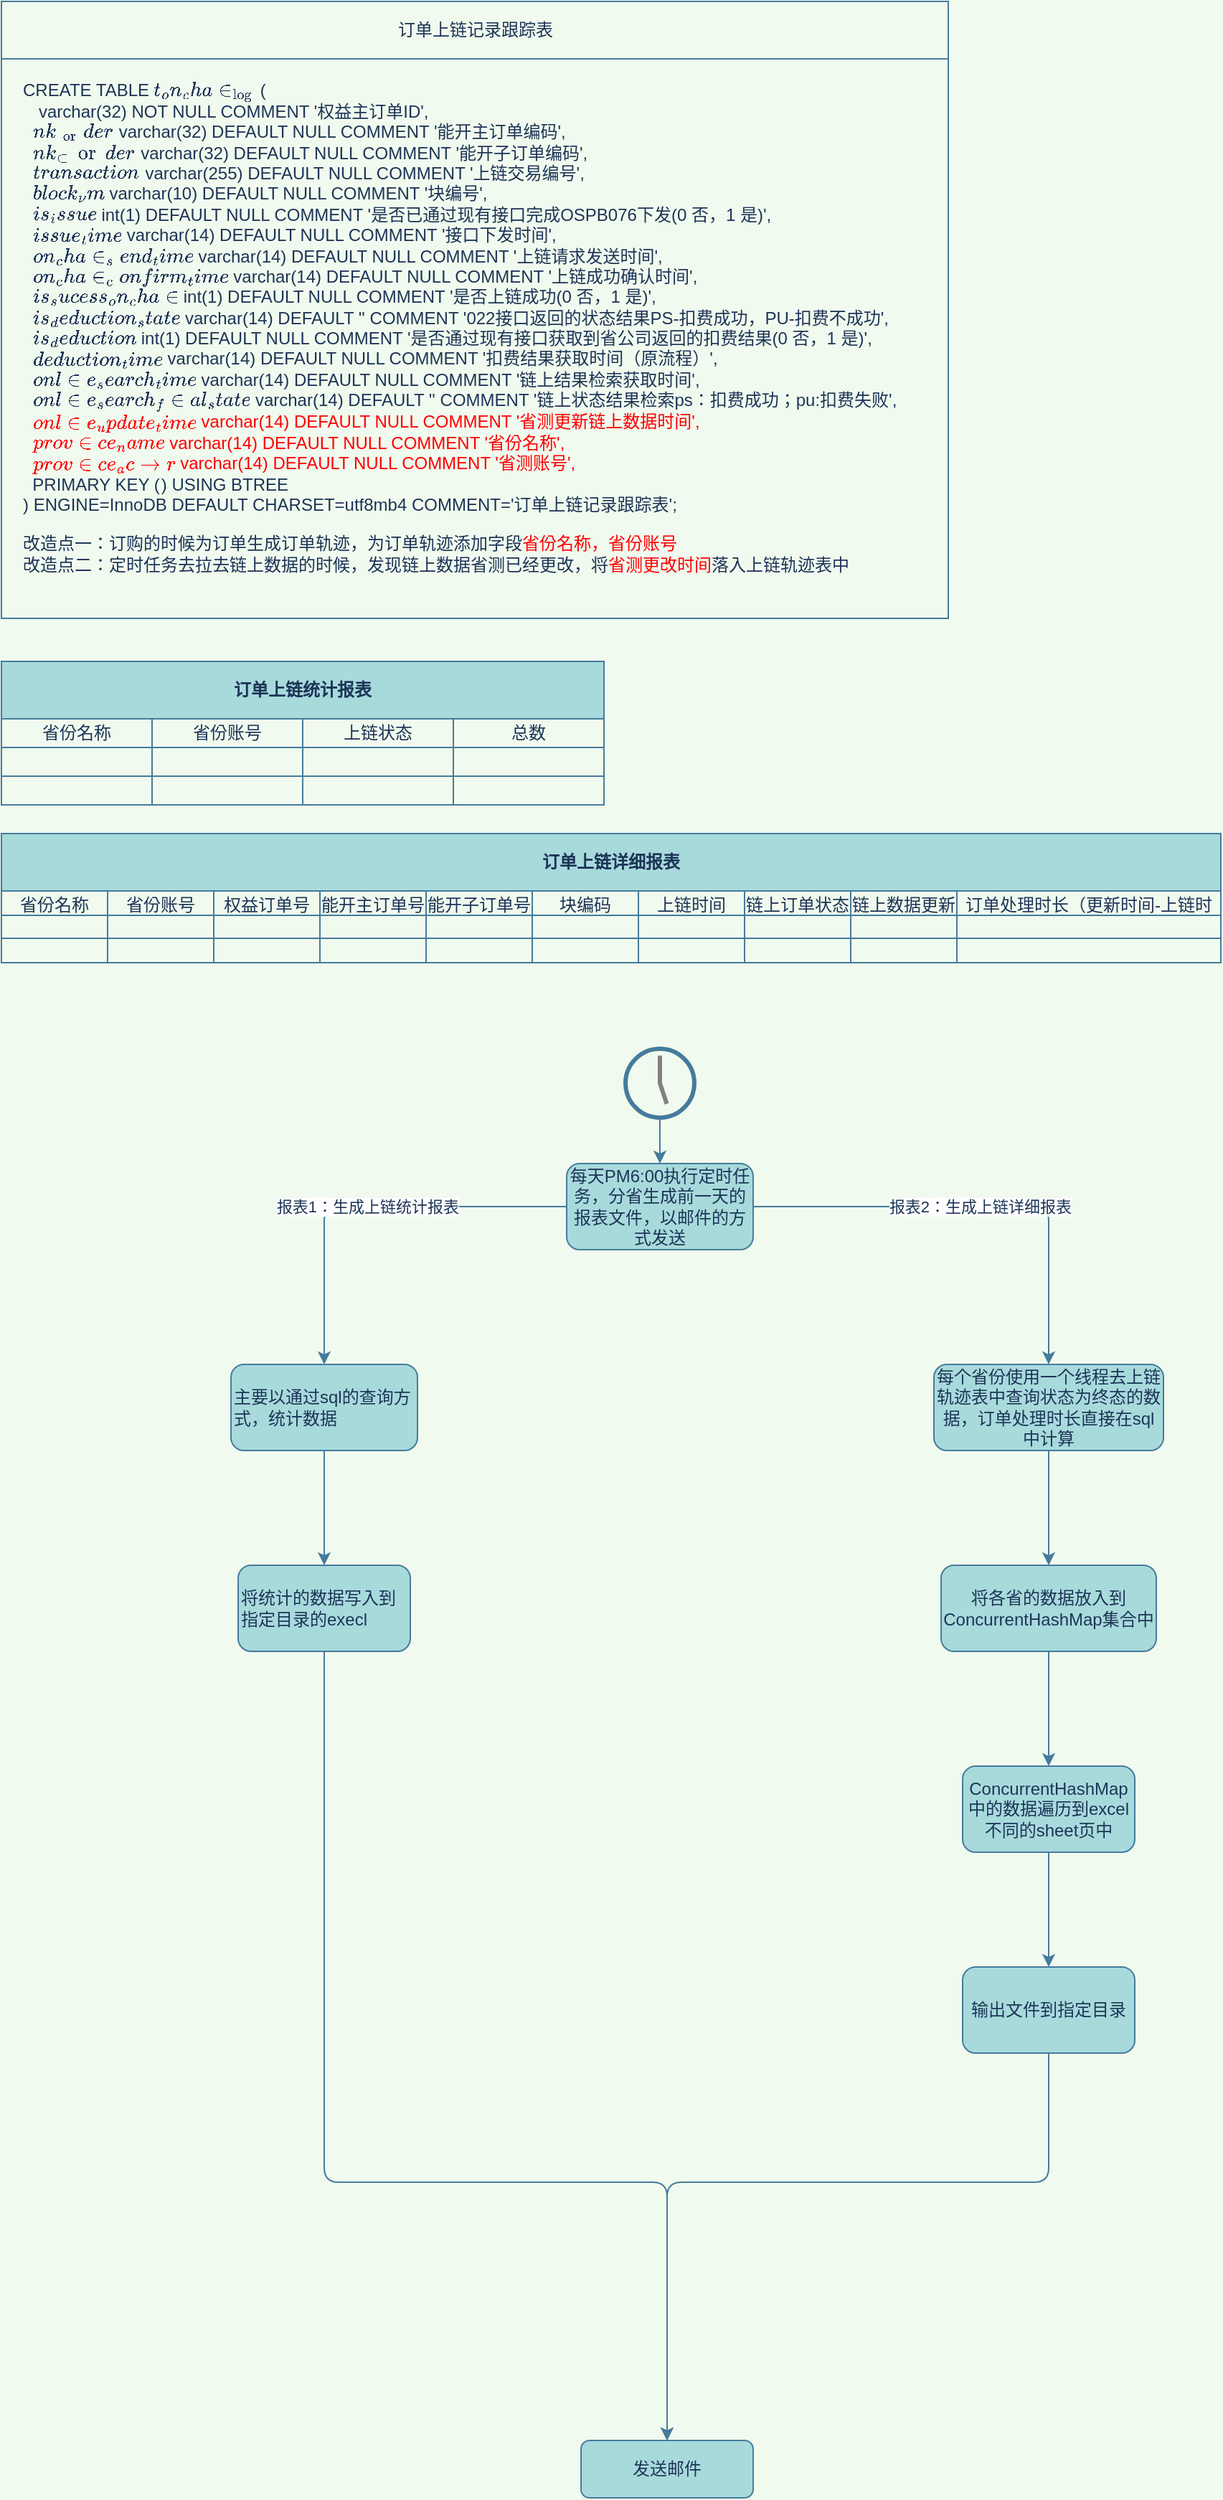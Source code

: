 <mxfile version="13.11.0" type="github">
  <diagram id="C5RBs43oDa-KdzZeNtuy" name="Page-1">
    <mxGraphModel dx="1182" dy="1785" grid="1" gridSize="10" guides="1" tooltips="1" connect="1" arrows="1" fold="1" page="1" pageScale="1" pageWidth="827" pageHeight="1169" background="#F1FAEE" math="0" shadow="0">
      <root>
        <mxCell id="WIyWlLk6GJQsqaUBKTNV-0" />
        <mxCell id="WIyWlLk6GJQsqaUBKTNV-1" parent="WIyWlLk6GJQsqaUBKTNV-0" />
        <UserObject label="报表1：生成上链统计报表" id="hnCcET9oKe7-5iIsfZf4-159">
          <mxCell style="edgeStyle=orthogonalEdgeStyle;curved=0;rounded=1;sketch=0;orthogonalLoop=1;jettySize=auto;html=1;strokeColor=#457B9D;fillColor=#A8DADC;fontColor=#1D3557;" edge="1" parent="WIyWlLk6GJQsqaUBKTNV-1" source="WIyWlLk6GJQsqaUBKTNV-3" target="hnCcET9oKe7-5iIsfZf4-158">
            <mxGeometry relative="1" as="geometry" />
          </mxCell>
        </UserObject>
        <mxCell id="hnCcET9oKe7-5iIsfZf4-161" value="报表2：生成上链详细报表" style="edgeStyle=orthogonalEdgeStyle;curved=0;rounded=1;sketch=0;orthogonalLoop=1;jettySize=auto;html=1;strokeColor=#457B9D;fillColor=#A8DADC;fontColor=#1D3557;" edge="1" parent="WIyWlLk6GJQsqaUBKTNV-1" source="WIyWlLk6GJQsqaUBKTNV-3" target="hnCcET9oKe7-5iIsfZf4-160">
          <mxGeometry relative="1" as="geometry" />
        </mxCell>
        <mxCell id="WIyWlLk6GJQsqaUBKTNV-3" value="每天PM6:00执行定时任务，分省生成前一天的报表文件，以邮件的方式发送" style="rounded=1;whiteSpace=wrap;html=1;fontSize=12;glass=0;strokeWidth=1;shadow=0;fillColor=#A8DADC;strokeColor=#457B9D;fontColor=#1D3557;" parent="WIyWlLk6GJQsqaUBKTNV-1" vertex="1">
          <mxGeometry x="414" y="80" width="130" height="60" as="geometry" />
        </mxCell>
        <mxCell id="WIyWlLk6GJQsqaUBKTNV-11" value="发送邮件" style="rounded=1;whiteSpace=wrap;html=1;fontSize=12;glass=0;strokeWidth=1;shadow=0;fillColor=#A8DADC;strokeColor=#457B9D;fontColor=#1D3557;" parent="WIyWlLk6GJQsqaUBKTNV-1" vertex="1">
          <mxGeometry x="424" y="970" width="120" height="40" as="geometry" />
        </mxCell>
        <mxCell id="hnCcET9oKe7-5iIsfZf4-0" value="订单上链统计报表" style="shape=table;html=1;whiteSpace=wrap;startSize=40;container=1;collapsible=0;childLayout=tableLayout;fontStyle=1;align=center;flipV=0;flipH=1;fillColor=#A8DADC;strokeColor=#457B9D;fontColor=#1D3557;" vertex="1" parent="WIyWlLk6GJQsqaUBKTNV-1">
          <mxGeometry x="20" y="-270" width="420" height="100" as="geometry" />
        </mxCell>
        <mxCell id="hnCcET9oKe7-5iIsfZf4-1" value="" style="shape=partialRectangle;html=1;whiteSpace=wrap;collapsible=0;dropTarget=0;pointerEvents=0;fillColor=none;top=0;left=0;bottom=0;right=0;points=[[0,0.5],[1,0.5]];portConstraint=eastwest;strokeColor=#457B9D;fontColor=#1D3557;" vertex="1" parent="hnCcET9oKe7-5iIsfZf4-0">
          <mxGeometry y="40" width="420" height="20" as="geometry" />
        </mxCell>
        <mxCell id="hnCcET9oKe7-5iIsfZf4-108" value="&lt;span&gt;省份名称&lt;/span&gt;" style="shape=partialRectangle;html=1;whiteSpace=wrap;connectable=0;fillColor=none;top=0;left=0;bottom=0;right=0;overflow=hidden;strokeColor=#457B9D;fontColor=#1D3557;" vertex="1" parent="hnCcET9oKe7-5iIsfZf4-1">
          <mxGeometry width="105" height="20" as="geometry" />
        </mxCell>
        <mxCell id="hnCcET9oKe7-5iIsfZf4-104" value="&lt;span&gt;省份账号&lt;/span&gt;" style="shape=partialRectangle;html=1;whiteSpace=wrap;connectable=0;fillColor=none;top=0;left=0;bottom=0;right=0;overflow=hidden;strokeColor=#457B9D;fontColor=#1D3557;" vertex="1" parent="hnCcET9oKe7-5iIsfZf4-1">
          <mxGeometry x="105" width="105" height="20" as="geometry" />
        </mxCell>
        <mxCell id="hnCcET9oKe7-5iIsfZf4-2" value="&lt;span&gt;上链状态&lt;/span&gt;" style="shape=partialRectangle;html=1;whiteSpace=wrap;connectable=0;fillColor=none;top=0;left=0;bottom=0;right=0;overflow=hidden;strokeColor=#457B9D;fontColor=#1D3557;" vertex="1" parent="hnCcET9oKe7-5iIsfZf4-1">
          <mxGeometry x="210" width="105" height="20" as="geometry" />
        </mxCell>
        <mxCell id="hnCcET9oKe7-5iIsfZf4-3" value="总数" style="shape=partialRectangle;html=1;whiteSpace=wrap;connectable=0;fillColor=none;top=0;left=0;bottom=0;right=0;overflow=hidden;strokeColor=#457B9D;fontColor=#1D3557;" vertex="1" parent="hnCcET9oKe7-5iIsfZf4-1">
          <mxGeometry x="315" width="105" height="20" as="geometry" />
        </mxCell>
        <mxCell id="hnCcET9oKe7-5iIsfZf4-40" value="" style="shape=partialRectangle;html=1;whiteSpace=wrap;collapsible=0;dropTarget=0;pointerEvents=0;fillColor=none;top=0;left=0;bottom=0;right=0;points=[[0,0.5],[1,0.5]];portConstraint=eastwest;strokeColor=#457B9D;fontColor=#1D3557;" vertex="1" parent="hnCcET9oKe7-5iIsfZf4-0">
          <mxGeometry y="60" width="420" height="20" as="geometry" />
        </mxCell>
        <mxCell id="hnCcET9oKe7-5iIsfZf4-109" style="shape=partialRectangle;html=1;whiteSpace=wrap;connectable=0;fillColor=none;top=0;left=0;bottom=0;right=0;overflow=hidden;strokeColor=#457B9D;fontColor=#1D3557;" vertex="1" parent="hnCcET9oKe7-5iIsfZf4-40">
          <mxGeometry width="105" height="20" as="geometry" />
        </mxCell>
        <mxCell id="hnCcET9oKe7-5iIsfZf4-105" style="shape=partialRectangle;html=1;whiteSpace=wrap;connectable=0;fillColor=none;top=0;left=0;bottom=0;right=0;overflow=hidden;strokeColor=#457B9D;fontColor=#1D3557;" vertex="1" parent="hnCcET9oKe7-5iIsfZf4-40">
          <mxGeometry x="105" width="105" height="20" as="geometry" />
        </mxCell>
        <mxCell id="hnCcET9oKe7-5iIsfZf4-41" value="" style="shape=partialRectangle;html=1;whiteSpace=wrap;connectable=0;fillColor=none;top=0;left=0;bottom=0;right=0;overflow=hidden;strokeColor=#457B9D;fontColor=#1D3557;" vertex="1" parent="hnCcET9oKe7-5iIsfZf4-40">
          <mxGeometry x="210" width="105" height="20" as="geometry" />
        </mxCell>
        <mxCell id="hnCcET9oKe7-5iIsfZf4-43" value="" style="shape=partialRectangle;html=1;whiteSpace=wrap;connectable=0;fillColor=none;top=0;left=0;bottom=0;right=0;overflow=hidden;strokeColor=#457B9D;fontColor=#1D3557;" vertex="1" parent="hnCcET9oKe7-5iIsfZf4-40">
          <mxGeometry x="315" width="105" height="20" as="geometry" />
        </mxCell>
        <mxCell id="hnCcET9oKe7-5iIsfZf4-5" value="" style="shape=partialRectangle;html=1;whiteSpace=wrap;collapsible=0;dropTarget=0;pointerEvents=0;fillColor=none;top=0;left=0;bottom=0;right=0;points=[[0,0.5],[1,0.5]];portConstraint=eastwest;strokeColor=#457B9D;fontColor=#1D3557;" vertex="1" parent="hnCcET9oKe7-5iIsfZf4-0">
          <mxGeometry y="80" width="420" height="20" as="geometry" />
        </mxCell>
        <mxCell id="hnCcET9oKe7-5iIsfZf4-110" style="shape=partialRectangle;html=1;whiteSpace=wrap;connectable=0;fillColor=none;top=0;left=0;bottom=0;right=0;overflow=hidden;strokeColor=#457B9D;fontColor=#1D3557;" vertex="1" parent="hnCcET9oKe7-5iIsfZf4-5">
          <mxGeometry width="105" height="20" as="geometry" />
        </mxCell>
        <mxCell id="hnCcET9oKe7-5iIsfZf4-106" style="shape=partialRectangle;html=1;whiteSpace=wrap;connectable=0;fillColor=none;top=0;left=0;bottom=0;right=0;overflow=hidden;strokeColor=#457B9D;fontColor=#1D3557;" vertex="1" parent="hnCcET9oKe7-5iIsfZf4-5">
          <mxGeometry x="105" width="105" height="20" as="geometry" />
        </mxCell>
        <mxCell id="hnCcET9oKe7-5iIsfZf4-6" value="" style="shape=partialRectangle;html=1;whiteSpace=wrap;connectable=0;fillColor=none;top=0;left=0;bottom=0;right=0;overflow=hidden;strokeColor=#457B9D;fontColor=#1D3557;" vertex="1" parent="hnCcET9oKe7-5iIsfZf4-5">
          <mxGeometry x="210" width="105" height="20" as="geometry" />
        </mxCell>
        <mxCell id="hnCcET9oKe7-5iIsfZf4-7" value="" style="shape=partialRectangle;html=1;whiteSpace=wrap;connectable=0;fillColor=none;top=0;left=0;bottom=0;right=0;overflow=hidden;strokeColor=#457B9D;fontColor=#1D3557;" vertex="1" parent="hnCcET9oKe7-5iIsfZf4-5">
          <mxGeometry x="315" width="105" height="20" as="geometry" />
        </mxCell>
        <mxCell id="hnCcET9oKe7-5iIsfZf4-116" value="订单上链详细报表" style="shape=table;html=1;whiteSpace=wrap;startSize=40;container=1;collapsible=0;childLayout=tableLayout;fontStyle=1;align=center;flipV=0;flipH=1;fillColor=#A8DADC;strokeColor=#457B9D;fontColor=#1D3557;" vertex="1" parent="WIyWlLk6GJQsqaUBKTNV-1">
          <mxGeometry x="20" y="-150" width="850" height="90" as="geometry" />
        </mxCell>
        <mxCell id="hnCcET9oKe7-5iIsfZf4-117" value="" style="shape=partialRectangle;html=1;whiteSpace=wrap;collapsible=0;dropTarget=0;pointerEvents=0;fillColor=none;top=0;left=0;bottom=0;right=0;points=[[0,0.5],[1,0.5]];portConstraint=eastwest;strokeColor=#457B9D;fontColor=#1D3557;" vertex="1" parent="hnCcET9oKe7-5iIsfZf4-116">
          <mxGeometry y="40" width="850" height="17" as="geometry" />
        </mxCell>
        <mxCell id="hnCcET9oKe7-5iIsfZf4-118" value="&lt;span&gt;省份名称&lt;/span&gt;" style="shape=partialRectangle;html=1;whiteSpace=wrap;connectable=0;fillColor=none;top=0;left=0;bottom=0;right=0;overflow=hidden;strokeColor=#457B9D;fontColor=#1D3557;" vertex="1" parent="hnCcET9oKe7-5iIsfZf4-117">
          <mxGeometry width="74" height="17" as="geometry" />
        </mxCell>
        <mxCell id="hnCcET9oKe7-5iIsfZf4-119" value="&lt;span&gt;省份账号&lt;/span&gt;" style="shape=partialRectangle;html=1;whiteSpace=wrap;connectable=0;fillColor=none;top=0;left=0;bottom=0;right=0;overflow=hidden;strokeColor=#457B9D;fontColor=#1D3557;" vertex="1" parent="hnCcET9oKe7-5iIsfZf4-117">
          <mxGeometry x="74" width="74" height="17" as="geometry" />
        </mxCell>
        <mxCell id="hnCcET9oKe7-5iIsfZf4-120" value="权益订单号" style="shape=partialRectangle;html=1;whiteSpace=wrap;connectable=0;fillColor=none;top=0;left=0;bottom=0;right=0;overflow=hidden;strokeColor=#457B9D;fontColor=#1D3557;" vertex="1" parent="hnCcET9oKe7-5iIsfZf4-117">
          <mxGeometry x="148" width="74" height="17" as="geometry" />
        </mxCell>
        <mxCell id="hnCcET9oKe7-5iIsfZf4-121" value="能开主订单号" style="shape=partialRectangle;html=1;whiteSpace=wrap;connectable=0;fillColor=none;top=0;left=0;bottom=0;right=0;overflow=hidden;strokeColor=#457B9D;fontColor=#1D3557;" vertex="1" parent="hnCcET9oKe7-5iIsfZf4-117">
          <mxGeometry x="222" width="74" height="17" as="geometry" />
        </mxCell>
        <mxCell id="hnCcET9oKe7-5iIsfZf4-138" value="能开子订单号" style="shape=partialRectangle;html=1;whiteSpace=wrap;connectable=0;fillColor=none;top=0;left=0;bottom=0;right=0;overflow=hidden;strokeColor=#457B9D;fontColor=#1D3557;" vertex="1" parent="hnCcET9oKe7-5iIsfZf4-117">
          <mxGeometry x="296" width="74" height="17" as="geometry" />
        </mxCell>
        <mxCell id="hnCcET9oKe7-5iIsfZf4-135" value="块编码" style="shape=partialRectangle;html=1;whiteSpace=wrap;connectable=0;fillColor=none;top=0;left=0;bottom=0;right=0;overflow=hidden;strokeColor=#457B9D;fontColor=#1D3557;" vertex="1" parent="hnCcET9oKe7-5iIsfZf4-117">
          <mxGeometry x="370" width="74" height="17" as="geometry" />
        </mxCell>
        <mxCell id="hnCcET9oKe7-5iIsfZf4-132" value="上链时间" style="shape=partialRectangle;html=1;whiteSpace=wrap;connectable=0;fillColor=none;top=0;left=0;bottom=0;right=0;overflow=hidden;strokeColor=#457B9D;fontColor=#1D3557;" vertex="1" parent="hnCcET9oKe7-5iIsfZf4-117">
          <mxGeometry x="444" width="74" height="17" as="geometry" />
        </mxCell>
        <mxCell id="hnCcET9oKe7-5iIsfZf4-141" value="链上订单状态" style="shape=partialRectangle;html=1;whiteSpace=wrap;connectable=0;fillColor=none;top=0;left=0;bottom=0;right=0;overflow=hidden;strokeColor=#457B9D;fontColor=#1D3557;" vertex="1" parent="hnCcET9oKe7-5iIsfZf4-117">
          <mxGeometry x="518" width="74" height="17" as="geometry" />
        </mxCell>
        <mxCell id="hnCcET9oKe7-5iIsfZf4-144" value="链上数据更新时间" style="shape=partialRectangle;html=1;whiteSpace=wrap;connectable=0;fillColor=none;top=0;left=0;bottom=0;right=0;overflow=hidden;strokeColor=#457B9D;fontColor=#1D3557;" vertex="1" parent="hnCcET9oKe7-5iIsfZf4-117">
          <mxGeometry x="592" width="74" height="17" as="geometry" />
        </mxCell>
        <mxCell id="hnCcET9oKe7-5iIsfZf4-147" value="订单处理时长（更新时间-上链时间）" style="shape=partialRectangle;html=1;whiteSpace=wrap;connectable=0;fillColor=none;top=0;left=0;bottom=0;right=0;overflow=hidden;strokeColor=#457B9D;fontColor=#1D3557;" vertex="1" parent="hnCcET9oKe7-5iIsfZf4-117">
          <mxGeometry x="666" width="184" height="17" as="geometry" />
        </mxCell>
        <mxCell id="hnCcET9oKe7-5iIsfZf4-122" value="" style="shape=partialRectangle;html=1;whiteSpace=wrap;collapsible=0;dropTarget=0;pointerEvents=0;fillColor=none;top=0;left=0;bottom=0;right=0;points=[[0,0.5],[1,0.5]];portConstraint=eastwest;strokeColor=#457B9D;fontColor=#1D3557;" vertex="1" parent="hnCcET9oKe7-5iIsfZf4-116">
          <mxGeometry y="57" width="850" height="16" as="geometry" />
        </mxCell>
        <mxCell id="hnCcET9oKe7-5iIsfZf4-123" style="shape=partialRectangle;html=1;whiteSpace=wrap;connectable=0;fillColor=none;top=0;left=0;bottom=0;right=0;overflow=hidden;strokeColor=#457B9D;fontColor=#1D3557;" vertex="1" parent="hnCcET9oKe7-5iIsfZf4-122">
          <mxGeometry width="74" height="16" as="geometry" />
        </mxCell>
        <mxCell id="hnCcET9oKe7-5iIsfZf4-124" style="shape=partialRectangle;html=1;whiteSpace=wrap;connectable=0;fillColor=none;top=0;left=0;bottom=0;right=0;overflow=hidden;strokeColor=#457B9D;fontColor=#1D3557;" vertex="1" parent="hnCcET9oKe7-5iIsfZf4-122">
          <mxGeometry x="74" width="74" height="16" as="geometry" />
        </mxCell>
        <mxCell id="hnCcET9oKe7-5iIsfZf4-125" value="" style="shape=partialRectangle;html=1;whiteSpace=wrap;connectable=0;fillColor=none;top=0;left=0;bottom=0;right=0;overflow=hidden;strokeColor=#457B9D;fontColor=#1D3557;" vertex="1" parent="hnCcET9oKe7-5iIsfZf4-122">
          <mxGeometry x="148" width="74" height="16" as="geometry" />
        </mxCell>
        <mxCell id="hnCcET9oKe7-5iIsfZf4-126" value="" style="shape=partialRectangle;html=1;whiteSpace=wrap;connectable=0;fillColor=none;top=0;left=0;bottom=0;right=0;overflow=hidden;strokeColor=#457B9D;fontColor=#1D3557;" vertex="1" parent="hnCcET9oKe7-5iIsfZf4-122">
          <mxGeometry x="222" width="74" height="16" as="geometry" />
        </mxCell>
        <mxCell id="hnCcET9oKe7-5iIsfZf4-139" style="shape=partialRectangle;html=1;whiteSpace=wrap;connectable=0;fillColor=none;top=0;left=0;bottom=0;right=0;overflow=hidden;strokeColor=#457B9D;fontColor=#1D3557;" vertex="1" parent="hnCcET9oKe7-5iIsfZf4-122">
          <mxGeometry x="296" width="74" height="16" as="geometry" />
        </mxCell>
        <mxCell id="hnCcET9oKe7-5iIsfZf4-136" style="shape=partialRectangle;html=1;whiteSpace=wrap;connectable=0;fillColor=none;top=0;left=0;bottom=0;right=0;overflow=hidden;strokeColor=#457B9D;fontColor=#1D3557;" vertex="1" parent="hnCcET9oKe7-5iIsfZf4-122">
          <mxGeometry x="370" width="74" height="16" as="geometry" />
        </mxCell>
        <mxCell id="hnCcET9oKe7-5iIsfZf4-133" style="shape=partialRectangle;html=1;whiteSpace=wrap;connectable=0;fillColor=none;top=0;left=0;bottom=0;right=0;overflow=hidden;strokeColor=#457B9D;fontColor=#1D3557;" vertex="1" parent="hnCcET9oKe7-5iIsfZf4-122">
          <mxGeometry x="444" width="74" height="16" as="geometry" />
        </mxCell>
        <mxCell id="hnCcET9oKe7-5iIsfZf4-142" style="shape=partialRectangle;html=1;whiteSpace=wrap;connectable=0;fillColor=none;top=0;left=0;bottom=0;right=0;overflow=hidden;strokeColor=#457B9D;fontColor=#1D3557;" vertex="1" parent="hnCcET9oKe7-5iIsfZf4-122">
          <mxGeometry x="518" width="74" height="16" as="geometry" />
        </mxCell>
        <mxCell id="hnCcET9oKe7-5iIsfZf4-145" style="shape=partialRectangle;html=1;whiteSpace=wrap;connectable=0;fillColor=none;top=0;left=0;bottom=0;right=0;overflow=hidden;strokeColor=#457B9D;fontColor=#1D3557;" vertex="1" parent="hnCcET9oKe7-5iIsfZf4-122">
          <mxGeometry x="592" width="74" height="16" as="geometry" />
        </mxCell>
        <mxCell id="hnCcET9oKe7-5iIsfZf4-148" style="shape=partialRectangle;html=1;whiteSpace=wrap;connectable=0;fillColor=none;top=0;left=0;bottom=0;right=0;overflow=hidden;strokeColor=#457B9D;fontColor=#1D3557;" vertex="1" parent="hnCcET9oKe7-5iIsfZf4-122">
          <mxGeometry x="666" width="184" height="16" as="geometry" />
        </mxCell>
        <mxCell id="hnCcET9oKe7-5iIsfZf4-127" value="" style="shape=partialRectangle;html=1;whiteSpace=wrap;collapsible=0;dropTarget=0;pointerEvents=0;fillColor=none;top=0;left=0;bottom=0;right=0;points=[[0,0.5],[1,0.5]];portConstraint=eastwest;strokeColor=#457B9D;fontColor=#1D3557;" vertex="1" parent="hnCcET9oKe7-5iIsfZf4-116">
          <mxGeometry y="73" width="850" height="17" as="geometry" />
        </mxCell>
        <mxCell id="hnCcET9oKe7-5iIsfZf4-128" style="shape=partialRectangle;html=1;whiteSpace=wrap;connectable=0;fillColor=none;top=0;left=0;bottom=0;right=0;overflow=hidden;strokeColor=#457B9D;fontColor=#1D3557;" vertex="1" parent="hnCcET9oKe7-5iIsfZf4-127">
          <mxGeometry width="74" height="17" as="geometry" />
        </mxCell>
        <mxCell id="hnCcET9oKe7-5iIsfZf4-129" style="shape=partialRectangle;html=1;whiteSpace=wrap;connectable=0;fillColor=none;top=0;left=0;bottom=0;right=0;overflow=hidden;strokeColor=#457B9D;fontColor=#1D3557;" vertex="1" parent="hnCcET9oKe7-5iIsfZf4-127">
          <mxGeometry x="74" width="74" height="17" as="geometry" />
        </mxCell>
        <mxCell id="hnCcET9oKe7-5iIsfZf4-130" value="" style="shape=partialRectangle;html=1;whiteSpace=wrap;connectable=0;fillColor=none;top=0;left=0;bottom=0;right=0;overflow=hidden;strokeColor=#457B9D;fontColor=#1D3557;" vertex="1" parent="hnCcET9oKe7-5iIsfZf4-127">
          <mxGeometry x="148" width="74" height="17" as="geometry" />
        </mxCell>
        <mxCell id="hnCcET9oKe7-5iIsfZf4-131" value="" style="shape=partialRectangle;html=1;whiteSpace=wrap;connectable=0;fillColor=none;top=0;left=0;bottom=0;right=0;overflow=hidden;strokeColor=#457B9D;fontColor=#1D3557;" vertex="1" parent="hnCcET9oKe7-5iIsfZf4-127">
          <mxGeometry x="222" width="74" height="17" as="geometry" />
        </mxCell>
        <mxCell id="hnCcET9oKe7-5iIsfZf4-140" style="shape=partialRectangle;html=1;whiteSpace=wrap;connectable=0;fillColor=none;top=0;left=0;bottom=0;right=0;overflow=hidden;strokeColor=#457B9D;fontColor=#1D3557;" vertex="1" parent="hnCcET9oKe7-5iIsfZf4-127">
          <mxGeometry x="296" width="74" height="17" as="geometry" />
        </mxCell>
        <mxCell id="hnCcET9oKe7-5iIsfZf4-137" style="shape=partialRectangle;html=1;whiteSpace=wrap;connectable=0;fillColor=none;top=0;left=0;bottom=0;right=0;overflow=hidden;strokeColor=#457B9D;fontColor=#1D3557;" vertex="1" parent="hnCcET9oKe7-5iIsfZf4-127">
          <mxGeometry x="370" width="74" height="17" as="geometry" />
        </mxCell>
        <mxCell id="hnCcET9oKe7-5iIsfZf4-134" style="shape=partialRectangle;html=1;whiteSpace=wrap;connectable=0;fillColor=none;top=0;left=0;bottom=0;right=0;overflow=hidden;strokeColor=#457B9D;fontColor=#1D3557;" vertex="1" parent="hnCcET9oKe7-5iIsfZf4-127">
          <mxGeometry x="444" width="74" height="17" as="geometry" />
        </mxCell>
        <mxCell id="hnCcET9oKe7-5iIsfZf4-143" style="shape=partialRectangle;html=1;whiteSpace=wrap;connectable=0;fillColor=none;top=0;left=0;bottom=0;right=0;overflow=hidden;strokeColor=#457B9D;fontColor=#1D3557;" vertex="1" parent="hnCcET9oKe7-5iIsfZf4-127">
          <mxGeometry x="518" width="74" height="17" as="geometry" />
        </mxCell>
        <mxCell id="hnCcET9oKe7-5iIsfZf4-146" style="shape=partialRectangle;html=1;whiteSpace=wrap;connectable=0;fillColor=none;top=0;left=0;bottom=0;right=0;overflow=hidden;strokeColor=#457B9D;fontColor=#1D3557;" vertex="1" parent="hnCcET9oKe7-5iIsfZf4-127">
          <mxGeometry x="592" width="74" height="17" as="geometry" />
        </mxCell>
        <mxCell id="hnCcET9oKe7-5iIsfZf4-149" style="shape=partialRectangle;html=1;whiteSpace=wrap;connectable=0;fillColor=none;top=0;left=0;bottom=0;right=0;overflow=hidden;strokeColor=#457B9D;fontColor=#1D3557;" vertex="1" parent="hnCcET9oKe7-5iIsfZf4-127">
          <mxGeometry x="666" width="184" height="17" as="geometry" />
        </mxCell>
        <mxCell id="hnCcET9oKe7-5iIsfZf4-152" value="&lt;span style=&quot;font-weight: 400 ; text-align: left&quot;&gt;订单上链记录跟踪表&lt;/span&gt;" style="swimlane;fillColor=none;html=1;startSize=40;strokeColor=#457B9D;fontColor=#1D3557;" vertex="1" parent="WIyWlLk6GJQsqaUBKTNV-1">
          <mxGeometry x="20" y="-730" width="660" height="430" as="geometry" />
        </mxCell>
        <mxCell id="hnCcET9oKe7-5iIsfZf4-153" value="&lt;div&gt;CREATE TABLE `t_on_chain_log` (&lt;/div&gt;&lt;div&gt;&amp;nbsp; `id` varchar(32) NOT NULL COMMENT &#39;权益主订单ID&#39;,&lt;/div&gt;&lt;div&gt;&amp;nbsp; `nk_order_id` varchar(32) DEFAULT NULL COMMENT &#39;能开主订单编码&#39;,&lt;/div&gt;&lt;div&gt;&amp;nbsp; `nk_suborder_id` varchar(32) DEFAULT NULL COMMENT &#39;能开子订单编码&#39;,&lt;/div&gt;&lt;div&gt;&amp;nbsp; `transaction_id` varchar(255) DEFAULT NULL COMMENT &#39;上链交易编号&#39;,&lt;/div&gt;&lt;div&gt;&amp;nbsp; `block_num` varchar(10) DEFAULT NULL COMMENT &#39;块编号&#39;,&lt;/div&gt;&lt;div&gt;&amp;nbsp; `is_issue` int(1) DEFAULT NULL COMMENT &#39;是否已通过现有接口完成OSPB076下发(0 否，1 是)&#39;,&lt;/div&gt;&lt;div&gt;&amp;nbsp; `issue_time` varchar(14) DEFAULT NULL COMMENT &#39;接口下发时间&#39;,&lt;/div&gt;&lt;div&gt;&amp;nbsp; `on_chain_send_time` varchar(14) DEFAULT NULL COMMENT &#39;上链请求发送时间&#39;,&lt;/div&gt;&lt;div&gt;&amp;nbsp; `on_chain_confirm_time` varchar(14) DEFAULT NULL COMMENT &#39;上链成功确认时间&#39;,&lt;/div&gt;&lt;div&gt;&amp;nbsp; `is_sucess_on_chain` int(1) DEFAULT NULL COMMENT &#39;是否上链成功(0 否，1 是)&#39;,&lt;/div&gt;&lt;div&gt;&amp;nbsp; `is_deduction_state` varchar(14) DEFAULT &#39;&#39; COMMENT &#39;022接口返回的状态结果PS-扣费成功，PU-扣费不成功&#39;,&lt;/div&gt;&lt;div&gt;&amp;nbsp; `is_deduction` int(1) DEFAULT NULL COMMENT &#39;是否通过现有接口获取到省公司返回的扣费结果(0 否，1 是)&#39;,&lt;/div&gt;&lt;div&gt;&amp;nbsp; `deduction_time` varchar(14) DEFAULT NULL COMMENT &#39;扣费结果获取时间（原流程）&#39;,&lt;/div&gt;&lt;div&gt;&amp;nbsp; `online_search_time` varchar(14) DEFAULT NULL COMMENT &#39;链上结果检索获取时间&#39;,&lt;/div&gt;&lt;div&gt;&amp;nbsp; `online_search_final_state` varchar(14) DEFAULT &#39;&#39; COMMENT &#39;链上状态结果检索ps：扣费成功；pu:扣费失败&#39;,&lt;/div&gt;&lt;div&gt;&amp;nbsp;&lt;font color=&quot;#ff0000&quot;&gt; `online_update_time` varchar(14) DEFAULT NULL COMMENT &#39;省测更新链上数据时间&#39;,&lt;/font&gt;&lt;/div&gt;&lt;div&gt;&lt;font color=&quot;#ff0000&quot;&gt;&amp;nbsp; `province_name` varchar(14) DEFAULT NULL COMMENT &#39;省份名称&#39;,&lt;/font&gt;&lt;/div&gt;&lt;div&gt;&lt;font color=&quot;#ff0000&quot;&gt;&amp;nbsp; `province_actor` varchar(14) DEFAULT NULL COMMENT &#39;省测账号&#39;,&lt;/font&gt;&lt;/div&gt;&lt;div&gt;&amp;nbsp; PRIMARY KEY (`id`) USING BTREE&lt;/div&gt;&lt;div&gt;) ENGINE=InnoDB DEFAULT CHARSET=utf8mb4 COMMENT=&#39;订单上链记录跟踪表&#39;;&lt;/div&gt;" style="text;html=1;align=left;verticalAlign=middle;resizable=0;points=[];autosize=1;fontColor=#1D3557;" vertex="1" parent="hnCcET9oKe7-5iIsfZf4-152">
          <mxGeometry x="12.5" y="56" width="620" height="300" as="geometry" />
        </mxCell>
        <mxCell id="hnCcET9oKe7-5iIsfZf4-154" value="改造点一：订购的时候为订单生成订单轨迹，为订单轨迹添加字段&lt;font color=&quot;#ff0000&quot;&gt;省份名称，省份账号&lt;/font&gt;&lt;br&gt;改造点二：定时任务去拉去链上数据的时候，发现链上数据省测已经更改，将&lt;font color=&quot;#ff0000&quot;&gt;省测更改时间&lt;/font&gt;落入上链轨迹表中" style="text;html=1;align=left;verticalAlign=middle;resizable=0;points=[];autosize=1;fontColor=#1D3557;" vertex="1" parent="hnCcET9oKe7-5iIsfZf4-152">
          <mxGeometry x="12.5" y="370" width="590" height="30" as="geometry" />
        </mxCell>
        <mxCell id="hnCcET9oKe7-5iIsfZf4-156" style="edgeStyle=orthogonalEdgeStyle;rounded=0;orthogonalLoop=1;jettySize=auto;html=1;labelBackgroundColor=#F1FAEE;strokeColor=#457B9D;fontColor=#1D3557;" edge="1" parent="WIyWlLk6GJQsqaUBKTNV-1" source="hnCcET9oKe7-5iIsfZf4-155" target="WIyWlLk6GJQsqaUBKTNV-3">
          <mxGeometry relative="1" as="geometry" />
        </mxCell>
        <object label="" id="hnCcET9oKe7-5iIsfZf4-155">
          <mxCell style="strokeWidth=3;outlineConnect=0;dashed=0;align=center;fontSize=8;shape=mxgraph.eip.messExp;html=1;verticalLabelPosition=bottom;verticalAlign=top;fillColor=none;strokeColor=#457B9D;fontColor=#1D3557;" vertex="1" parent="WIyWlLk6GJQsqaUBKTNV-1">
            <mxGeometry x="455" width="48" height="48" as="geometry" />
          </mxCell>
        </object>
        <mxCell id="hnCcET9oKe7-5iIsfZf4-163" value="" style="edgeStyle=orthogonalEdgeStyle;curved=0;rounded=1;sketch=0;orthogonalLoop=1;jettySize=auto;html=1;strokeColor=#457B9D;fillColor=#A8DADC;fontColor=#1D3557;" edge="1" parent="WIyWlLk6GJQsqaUBKTNV-1" source="hnCcET9oKe7-5iIsfZf4-158" target="hnCcET9oKe7-5iIsfZf4-162">
          <mxGeometry relative="1" as="geometry" />
        </mxCell>
        <mxCell id="hnCcET9oKe7-5iIsfZf4-158" value="主要以通过sql的查询方式，统计数据" style="whiteSpace=wrap;html=1;rounded=1;shadow=0;fontColor=#1D3557;strokeColor=#457B9D;strokeWidth=1;fillColor=#A8DADC;glass=0;align=left;" vertex="1" parent="WIyWlLk6GJQsqaUBKTNV-1">
          <mxGeometry x="180" y="220" width="130" height="60" as="geometry" />
        </mxCell>
        <mxCell id="hnCcET9oKe7-5iIsfZf4-167" value="" style="edgeStyle=orthogonalEdgeStyle;curved=0;rounded=1;sketch=0;orthogonalLoop=1;jettySize=auto;html=1;strokeColor=#457B9D;fillColor=#A8DADC;fontColor=#1D3557;" edge="1" parent="WIyWlLk6GJQsqaUBKTNV-1" source="hnCcET9oKe7-5iIsfZf4-160" target="hnCcET9oKe7-5iIsfZf4-166">
          <mxGeometry relative="1" as="geometry" />
        </mxCell>
        <mxCell id="hnCcET9oKe7-5iIsfZf4-160" value="每个省份使用一个线程去上链轨迹表中查询状态为终态的数据，订单处理时长直接在sql中计算" style="whiteSpace=wrap;html=1;rounded=1;shadow=0;fontColor=#1D3557;strokeColor=#457B9D;strokeWidth=1;fillColor=#A8DADC;glass=0;" vertex="1" parent="WIyWlLk6GJQsqaUBKTNV-1">
          <mxGeometry x="670" y="220" width="160" height="60" as="geometry" />
        </mxCell>
        <mxCell id="hnCcET9oKe7-5iIsfZf4-164" style="edgeStyle=orthogonalEdgeStyle;curved=0;rounded=1;sketch=0;orthogonalLoop=1;jettySize=auto;html=1;entryX=0.5;entryY=0;entryDx=0;entryDy=0;strokeColor=#457B9D;fillColor=#A8DADC;fontColor=#1D3557;" edge="1" parent="WIyWlLk6GJQsqaUBKTNV-1" source="hnCcET9oKe7-5iIsfZf4-162" target="WIyWlLk6GJQsqaUBKTNV-11">
          <mxGeometry relative="1" as="geometry">
            <Array as="points">
              <mxPoint x="245" y="790" />
              <mxPoint x="484" y="790" />
            </Array>
          </mxGeometry>
        </mxCell>
        <mxCell id="hnCcET9oKe7-5iIsfZf4-162" value="将统计的数据写入到指定目录的execl" style="whiteSpace=wrap;html=1;rounded=1;shadow=0;fontColor=#1D3557;align=left;strokeColor=#457B9D;strokeWidth=1;fillColor=#A8DADC;glass=0;" vertex="1" parent="WIyWlLk6GJQsqaUBKTNV-1">
          <mxGeometry x="185" y="360" width="120" height="60" as="geometry" />
        </mxCell>
        <mxCell id="hnCcET9oKe7-5iIsfZf4-169" value="" style="edgeStyle=orthogonalEdgeStyle;curved=0;rounded=1;sketch=0;orthogonalLoop=1;jettySize=auto;html=1;strokeColor=#457B9D;fillColor=#A8DADC;fontColor=#1D3557;" edge="1" parent="WIyWlLk6GJQsqaUBKTNV-1" source="hnCcET9oKe7-5iIsfZf4-166" target="hnCcET9oKe7-5iIsfZf4-168">
          <mxGeometry relative="1" as="geometry" />
        </mxCell>
        <mxCell id="hnCcET9oKe7-5iIsfZf4-166" value="将各省的数据放入到ConcurrentHashMap集合中" style="whiteSpace=wrap;html=1;rounded=1;shadow=0;fontColor=#1D3557;strokeColor=#457B9D;strokeWidth=1;fillColor=#A8DADC;glass=0;" vertex="1" parent="WIyWlLk6GJQsqaUBKTNV-1">
          <mxGeometry x="675" y="360" width="150" height="60" as="geometry" />
        </mxCell>
        <mxCell id="hnCcET9oKe7-5iIsfZf4-172" value="" style="edgeStyle=orthogonalEdgeStyle;curved=0;rounded=1;sketch=0;orthogonalLoop=1;jettySize=auto;html=1;strokeColor=#457B9D;fillColor=#A8DADC;fontColor=#1D3557;" edge="1" parent="WIyWlLk6GJQsqaUBKTNV-1" source="hnCcET9oKe7-5iIsfZf4-168" target="hnCcET9oKe7-5iIsfZf4-171">
          <mxGeometry relative="1" as="geometry" />
        </mxCell>
        <mxCell id="hnCcET9oKe7-5iIsfZf4-168" value="&lt;span&gt;ConcurrentHashMap中的数据遍历到excel不同的sheet页中&lt;/span&gt;" style="whiteSpace=wrap;html=1;rounded=1;shadow=0;fontColor=#1D3557;strokeColor=#457B9D;strokeWidth=1;fillColor=#A8DADC;glass=0;" vertex="1" parent="WIyWlLk6GJQsqaUBKTNV-1">
          <mxGeometry x="690" y="500" width="120" height="60" as="geometry" />
        </mxCell>
        <mxCell id="hnCcET9oKe7-5iIsfZf4-173" style="edgeStyle=orthogonalEdgeStyle;curved=0;rounded=1;sketch=0;orthogonalLoop=1;jettySize=auto;html=1;entryX=0.5;entryY=0;entryDx=0;entryDy=0;strokeColor=#457B9D;fillColor=#A8DADC;fontColor=#1D3557;" edge="1" parent="WIyWlLk6GJQsqaUBKTNV-1" source="hnCcET9oKe7-5iIsfZf4-171" target="WIyWlLk6GJQsqaUBKTNV-11">
          <mxGeometry relative="1" as="geometry">
            <Array as="points">
              <mxPoint x="750" y="790" />
              <mxPoint x="484" y="790" />
            </Array>
          </mxGeometry>
        </mxCell>
        <mxCell id="hnCcET9oKe7-5iIsfZf4-171" value="输出文件到指定目录" style="whiteSpace=wrap;html=1;rounded=1;shadow=0;fontColor=#1D3557;strokeColor=#457B9D;strokeWidth=1;fillColor=#A8DADC;glass=0;" vertex="1" parent="WIyWlLk6GJQsqaUBKTNV-1">
          <mxGeometry x="690" y="640" width="120" height="60" as="geometry" />
        </mxCell>
      </root>
    </mxGraphModel>
  </diagram>
</mxfile>

